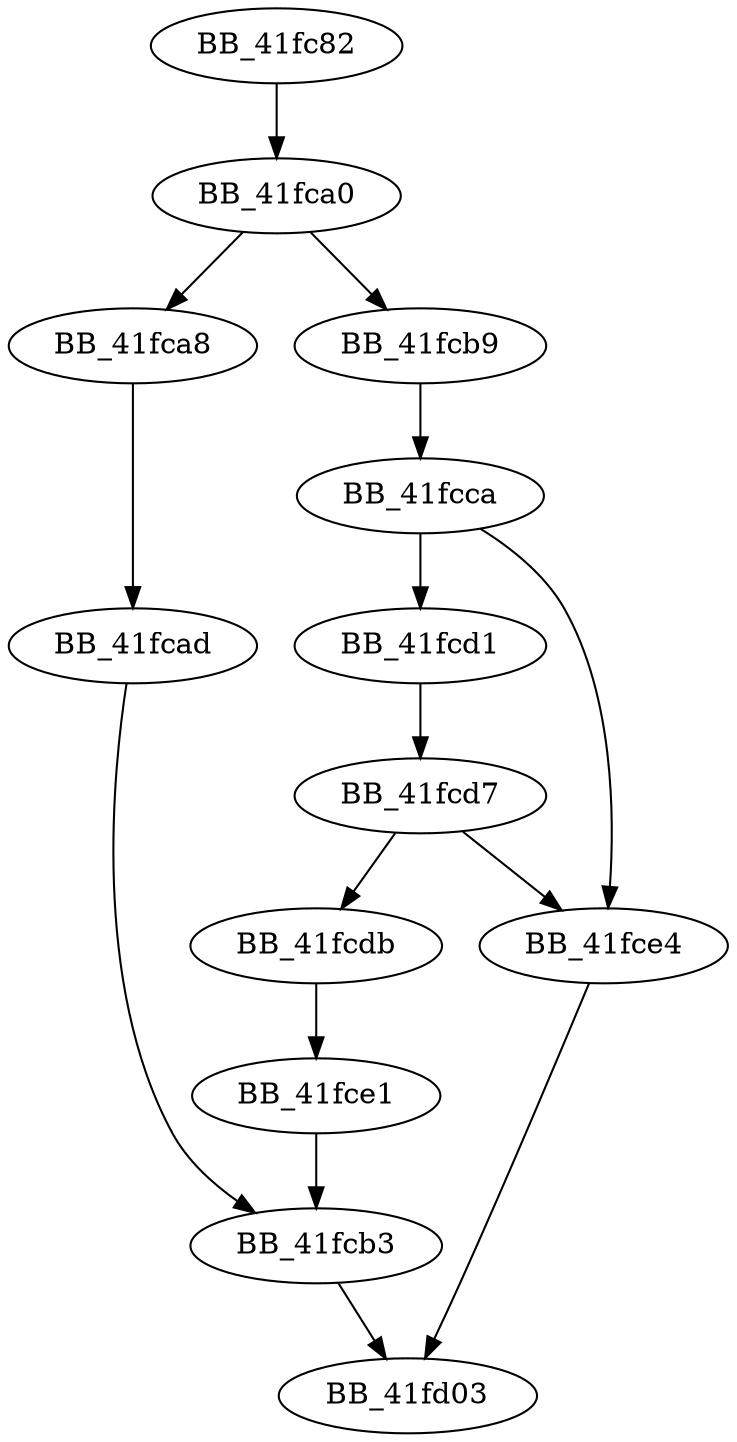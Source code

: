DiGraph __lseeki64_nolock{
BB_41fc82->BB_41fca0
BB_41fca0->BB_41fca8
BB_41fca0->BB_41fcb9
BB_41fca8->BB_41fcad
BB_41fcad->BB_41fcb3
BB_41fcb3->BB_41fd03
BB_41fcb9->BB_41fcca
BB_41fcca->BB_41fcd1
BB_41fcca->BB_41fce4
BB_41fcd1->BB_41fcd7
BB_41fcd7->BB_41fcdb
BB_41fcd7->BB_41fce4
BB_41fcdb->BB_41fce1
BB_41fce1->BB_41fcb3
BB_41fce4->BB_41fd03
}
